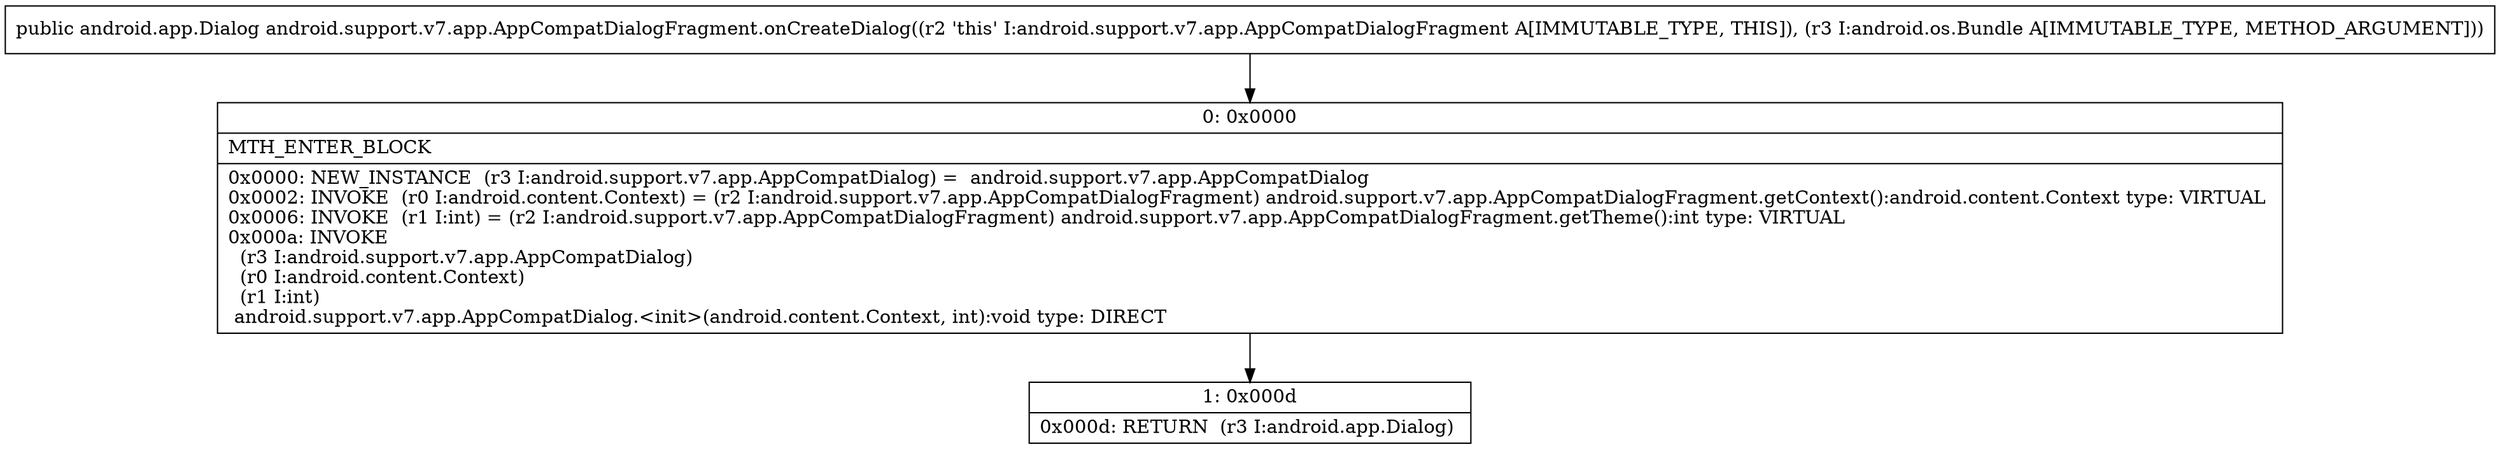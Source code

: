 digraph "CFG forandroid.support.v7.app.AppCompatDialogFragment.onCreateDialog(Landroid\/os\/Bundle;)Landroid\/app\/Dialog;" {
Node_0 [shape=record,label="{0\:\ 0x0000|MTH_ENTER_BLOCK\l|0x0000: NEW_INSTANCE  (r3 I:android.support.v7.app.AppCompatDialog) =  android.support.v7.app.AppCompatDialog \l0x0002: INVOKE  (r0 I:android.content.Context) = (r2 I:android.support.v7.app.AppCompatDialogFragment) android.support.v7.app.AppCompatDialogFragment.getContext():android.content.Context type: VIRTUAL \l0x0006: INVOKE  (r1 I:int) = (r2 I:android.support.v7.app.AppCompatDialogFragment) android.support.v7.app.AppCompatDialogFragment.getTheme():int type: VIRTUAL \l0x000a: INVOKE  \l  (r3 I:android.support.v7.app.AppCompatDialog)\l  (r0 I:android.content.Context)\l  (r1 I:int)\l android.support.v7.app.AppCompatDialog.\<init\>(android.content.Context, int):void type: DIRECT \l}"];
Node_1 [shape=record,label="{1\:\ 0x000d|0x000d: RETURN  (r3 I:android.app.Dialog) \l}"];
MethodNode[shape=record,label="{public android.app.Dialog android.support.v7.app.AppCompatDialogFragment.onCreateDialog((r2 'this' I:android.support.v7.app.AppCompatDialogFragment A[IMMUTABLE_TYPE, THIS]), (r3 I:android.os.Bundle A[IMMUTABLE_TYPE, METHOD_ARGUMENT])) }"];
MethodNode -> Node_0;
Node_0 -> Node_1;
}

